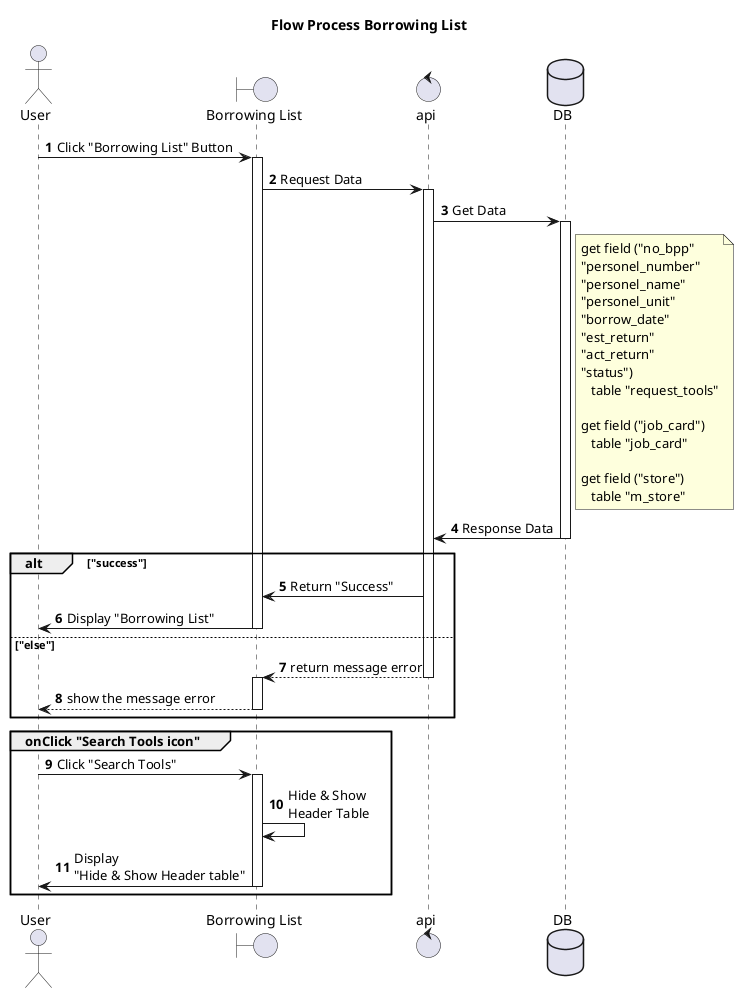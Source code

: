 @startuml SP Document
title "Flow Process Borrowing List"

actor "User" as user
boundary "Borrowing List" as ui
control "api" as api
database "DB" as DB_SP

autonumber
user -> ui : Click "Borrowing List" Button
activate ui
ui -> api : Request Data
activate api
api -> DB_SP : Get Data
note right of DB_SP
 get field ("no_bpp"
 "personel_number"
 "personel_name"
 "personel_unit"
 "borrow_date"
 "est_return"
 "act_return"
 "status")
    table "request_tools"

 get field ("job_card")
    table "job_card"

 get field ("store")
    table "m_store"
end note


activate DB_SP
DB_SP -> api : Response Data
deactivate DB_SP
deactivate DB_SP
alt "success"
api -> ui : Return "Success"
ui -> user : Display "Borrowing List"
deactivate ui
else "else"
api --> ui : return message error
deactivate api
activate ui 
ui --> user : show the message error
deactivate ui 
end
group onClick "Search Tools icon"
user -> ui : Click "Search Tools"
activate ui
ui -> ui : Hide & Show \nHeader Table
ui -> user : Display \n"Hide & Show Header table"
deactivate ui
end
@enduml